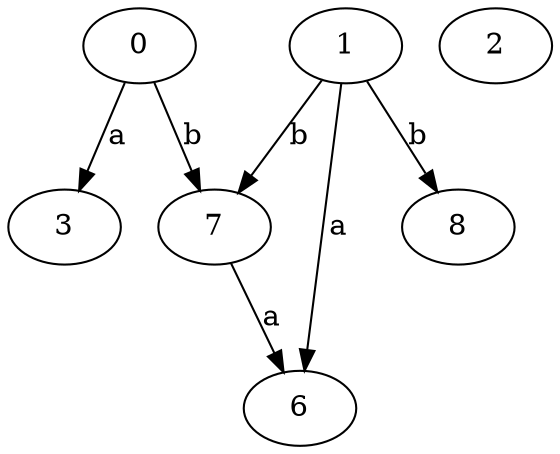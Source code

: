 strict digraph  {
3;
0;
1;
2;
6;
7;
8;
0 -> 3  [label=a];
0 -> 7  [label=b];
1 -> 6  [label=a];
1 -> 7  [label=b];
1 -> 8  [label=b];
7 -> 6  [label=a];
}
